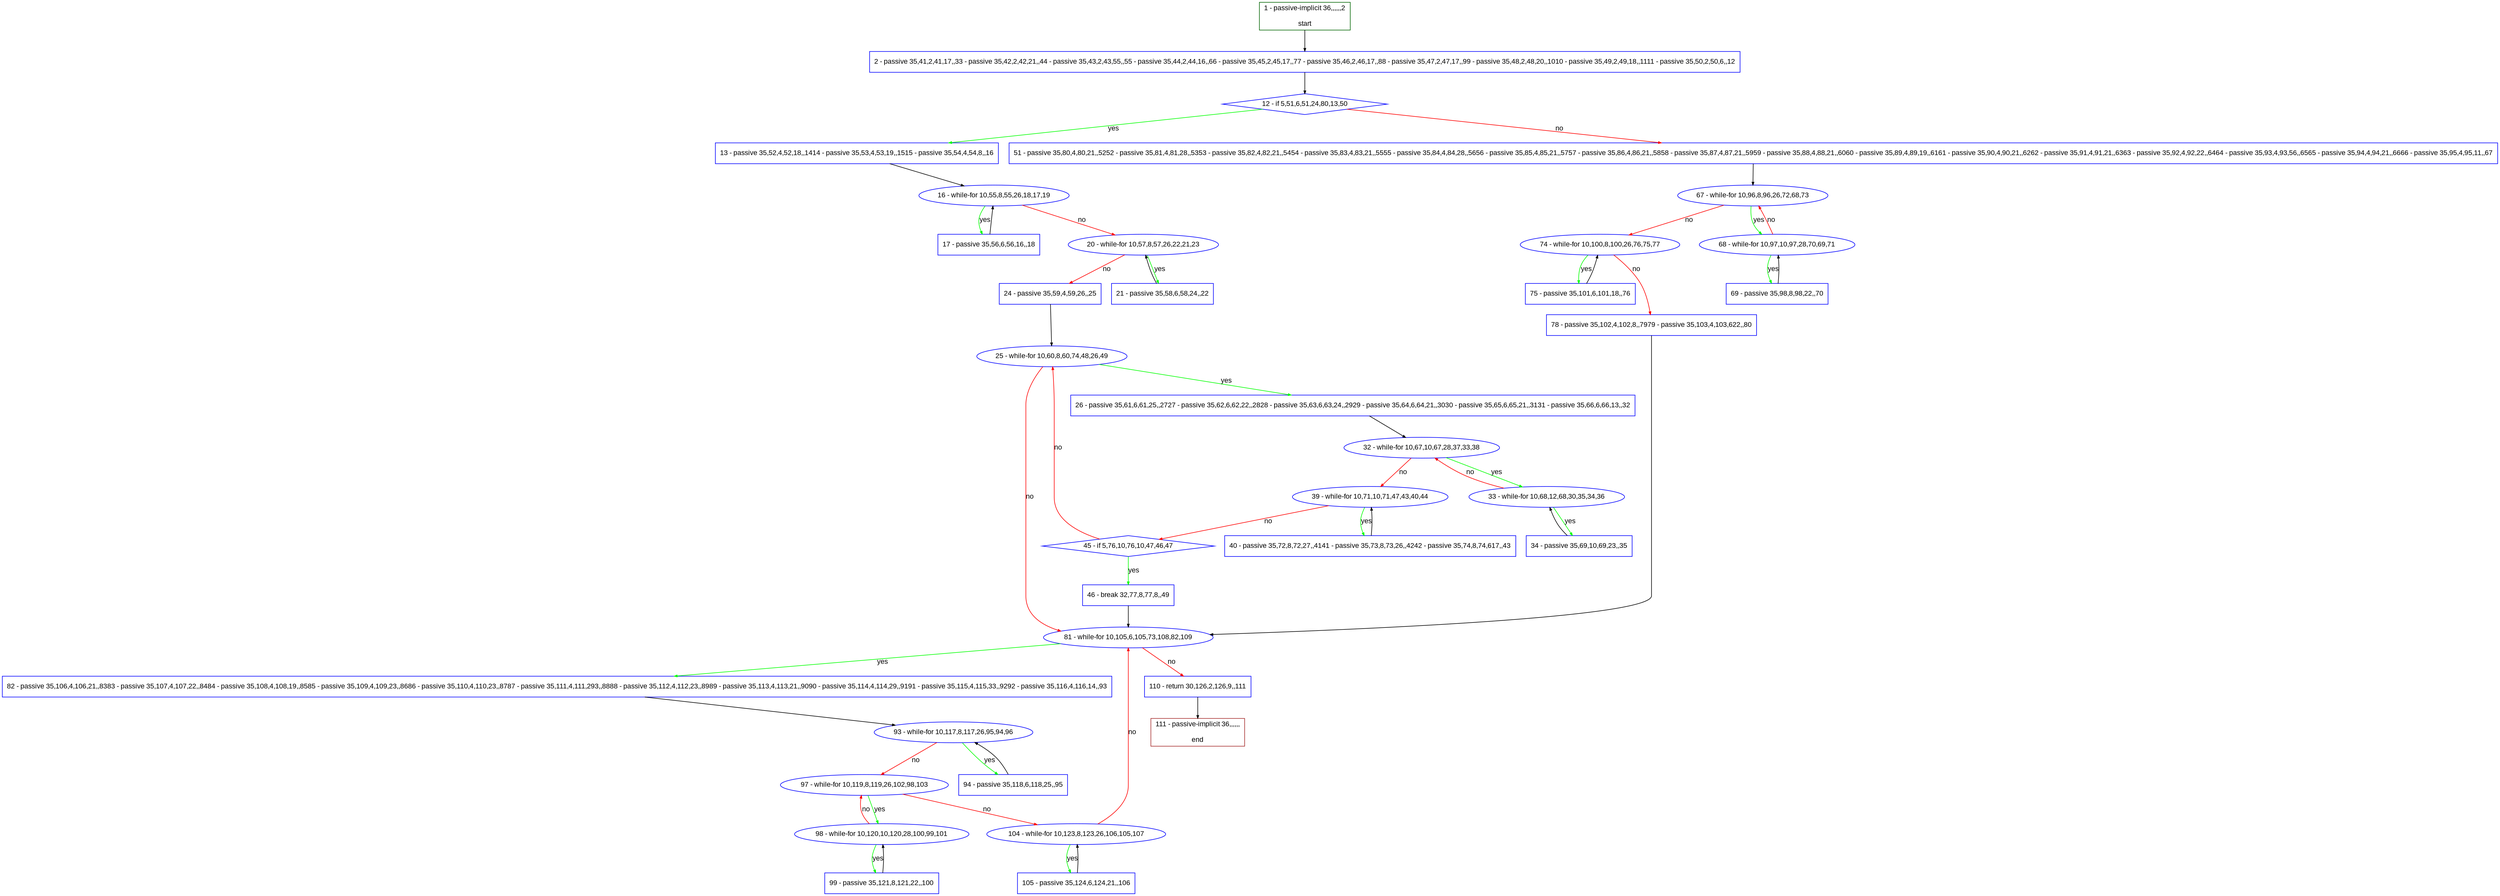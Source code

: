 digraph "" {
  graph [pack="true", label="", fontsize="12", packmode="clust", fontname="Arial", fillcolor="#FFFFCC", bgcolor="white", style="rounded,filled", compound="true"];
  node [node_initialized="no", label="", color="grey", fontsize="12", fillcolor="white", fontname="Arial", style="filled", shape="rectangle", compound="true", fixedsize="false"];
  edge [fontcolor="black", arrowhead="normal", arrowtail="none", arrowsize="0.5", ltail="", label="", color="black", fontsize="12", lhead="", fontname="Arial", dir="forward", compound="true"];
  __N1 [label="2 - passive 35,41,2,41,17,,33 - passive 35,42,2,42,21,,44 - passive 35,43,2,43,55,,55 - passive 35,44,2,44,16,,66 - passive 35,45,2,45,17,,77 - passive 35,46,2,46,17,,88 - passive 35,47,2,47,17,,99 - passive 35,48,2,48,20,,1010 - passive 35,49,2,49,18,,1111 - passive 35,50,2,50,6,,12", color="#0000ff", fillcolor="#ffffff", style="filled", shape="box"];
  __N2 [label="1 - passive-implicit 36,,,,,,2\n\nstart", color="#006400", fillcolor="#ffffff", style="filled", shape="box"];
  __N3 [label="12 - if 5,51,6,51,24,80,13,50", color="#0000ff", fillcolor="#ffffff", style="filled", shape="diamond"];
  __N4 [label="13 - passive 35,52,4,52,18,,1414 - passive 35,53,4,53,19,,1515 - passive 35,54,4,54,8,,16", color="#0000ff", fillcolor="#ffffff", style="filled", shape="box"];
  __N5 [label="51 - passive 35,80,4,80,21,,5252 - passive 35,81,4,81,28,,5353 - passive 35,82,4,82,21,,5454 - passive 35,83,4,83,21,,5555 - passive 35,84,4,84,28,,5656 - passive 35,85,4,85,21,,5757 - passive 35,86,4,86,21,,5858 - passive 35,87,4,87,21,,5959 - passive 35,88,4,88,21,,6060 - passive 35,89,4,89,19,,6161 - passive 35,90,4,90,21,,6262 - passive 35,91,4,91,21,,6363 - passive 35,92,4,92,22,,6464 - passive 35,93,4,93,56,,6565 - passive 35,94,4,94,21,,6666 - passive 35,95,4,95,11,,67", color="#0000ff", fillcolor="#ffffff", style="filled", shape="box"];
  __N6 [label="16 - while-for 10,55,8,55,26,18,17,19", color="#0000ff", fillcolor="#ffffff", style="filled", shape="oval"];
  __N7 [label="17 - passive 35,56,6,56,16,,18", color="#0000ff", fillcolor="#ffffff", style="filled", shape="box"];
  __N8 [label="20 - while-for 10,57,8,57,26,22,21,23", color="#0000ff", fillcolor="#ffffff", style="filled", shape="oval"];
  __N9 [label="21 - passive 35,58,6,58,24,,22", color="#0000ff", fillcolor="#ffffff", style="filled", shape="box"];
  __N10 [label="24 - passive 35,59,4,59,26,,25", color="#0000ff", fillcolor="#ffffff", style="filled", shape="box"];
  __N11 [label="25 - while-for 10,60,8,60,74,48,26,49", color="#0000ff", fillcolor="#ffffff", style="filled", shape="oval"];
  __N12 [label="26 - passive 35,61,6,61,25,,2727 - passive 35,62,6,62,22,,2828 - passive 35,63,6,63,24,,2929 - passive 35,64,6,64,21,,3030 - passive 35,65,6,65,21,,3131 - passive 35,66,6,66,13,,32", color="#0000ff", fillcolor="#ffffff", style="filled", shape="box"];
  __N13 [label="81 - while-for 10,105,6,105,73,108,82,109", color="#0000ff", fillcolor="#ffffff", style="filled", shape="oval"];
  __N14 [label="32 - while-for 10,67,10,67,28,37,33,38", color="#0000ff", fillcolor="#ffffff", style="filled", shape="oval"];
  __N15 [label="33 - while-for 10,68,12,68,30,35,34,36", color="#0000ff", fillcolor="#ffffff", style="filled", shape="oval"];
  __N16 [label="39 - while-for 10,71,10,71,47,43,40,44", color="#0000ff", fillcolor="#ffffff", style="filled", shape="oval"];
  __N17 [label="34 - passive 35,69,10,69,23,,35", color="#0000ff", fillcolor="#ffffff", style="filled", shape="box"];
  __N18 [label="40 - passive 35,72,8,72,27,,4141 - passive 35,73,8,73,26,,4242 - passive 35,74,8,74,617,,43", color="#0000ff", fillcolor="#ffffff", style="filled", shape="box"];
  __N19 [label="45 - if 5,76,10,76,10,47,46,47", color="#0000ff", fillcolor="#ffffff", style="filled", shape="diamond"];
  __N20 [label="46 - break 32,77,8,77,8,,49", color="#0000ff", fillcolor="#ffffff", style="filled", shape="box"];
  __N21 [label="67 - while-for 10,96,8,96,26,72,68,73", color="#0000ff", fillcolor="#ffffff", style="filled", shape="oval"];
  __N22 [label="68 - while-for 10,97,10,97,28,70,69,71", color="#0000ff", fillcolor="#ffffff", style="filled", shape="oval"];
  __N23 [label="74 - while-for 10,100,8,100,26,76,75,77", color="#0000ff", fillcolor="#ffffff", style="filled", shape="oval"];
  __N24 [label="69 - passive 35,98,8,98,22,,70", color="#0000ff", fillcolor="#ffffff", style="filled", shape="box"];
  __N25 [label="75 - passive 35,101,6,101,18,,76", color="#0000ff", fillcolor="#ffffff", style="filled", shape="box"];
  __N26 [label="78 - passive 35,102,4,102,8,,7979 - passive 35,103,4,103,622,,80", color="#0000ff", fillcolor="#ffffff", style="filled", shape="box"];
  __N27 [label="82 - passive 35,106,4,106,21,,8383 - passive 35,107,4,107,22,,8484 - passive 35,108,4,108,19,,8585 - passive 35,109,4,109,23,,8686 - passive 35,110,4,110,23,,8787 - passive 35,111,4,111,293,,8888 - passive 35,112,4,112,23,,8989 - passive 35,113,4,113,21,,9090 - passive 35,114,4,114,29,,9191 - passive 35,115,4,115,33,,9292 - passive 35,116,4,116,14,,93", color="#0000ff", fillcolor="#ffffff", style="filled", shape="box"];
  __N28 [label="110 - return 30,126,2,126,9,,111", color="#0000ff", fillcolor="#ffffff", style="filled", shape="box"];
  __N29 [label="93 - while-for 10,117,8,117,26,95,94,96", color="#0000ff", fillcolor="#ffffff", style="filled", shape="oval"];
  __N30 [label="94 - passive 35,118,6,118,25,,95", color="#0000ff", fillcolor="#ffffff", style="filled", shape="box"];
  __N31 [label="97 - while-for 10,119,8,119,26,102,98,103", color="#0000ff", fillcolor="#ffffff", style="filled", shape="oval"];
  __N32 [label="98 - while-for 10,120,10,120,28,100,99,101", color="#0000ff", fillcolor="#ffffff", style="filled", shape="oval"];
  __N33 [label="104 - while-for 10,123,8,123,26,106,105,107", color="#0000ff", fillcolor="#ffffff", style="filled", shape="oval"];
  __N34 [label="99 - passive 35,121,8,121,22,,100", color="#0000ff", fillcolor="#ffffff", style="filled", shape="box"];
  __N35 [label="105 - passive 35,124,6,124,21,,106", color="#0000ff", fillcolor="#ffffff", style="filled", shape="box"];
  __N36 [label="111 - passive-implicit 36,,,,,,\n\nend", color="#a52a2a", fillcolor="#ffffff", style="filled", shape="box"];
  __N2 -> __N1 [arrowhead="normal", arrowtail="none", color="#000000", label="", dir="forward"];
  __N1 -> __N3 [arrowhead="normal", arrowtail="none", color="#000000", label="", dir="forward"];
  __N3 -> __N4 [arrowhead="normal", arrowtail="none", color="#00ff00", label="yes", dir="forward"];
  __N3 -> __N5 [arrowhead="normal", arrowtail="none", color="#ff0000", label="no", dir="forward"];
  __N4 -> __N6 [arrowhead="normal", arrowtail="none", color="#000000", label="", dir="forward"];
  __N6 -> __N7 [arrowhead="normal", arrowtail="none", color="#00ff00", label="yes", dir="forward"];
  __N7 -> __N6 [arrowhead="normal", arrowtail="none", color="#000000", label="", dir="forward"];
  __N6 -> __N8 [arrowhead="normal", arrowtail="none", color="#ff0000", label="no", dir="forward"];
  __N8 -> __N9 [arrowhead="normal", arrowtail="none", color="#00ff00", label="yes", dir="forward"];
  __N9 -> __N8 [arrowhead="normal", arrowtail="none", color="#000000", label="", dir="forward"];
  __N8 -> __N10 [arrowhead="normal", arrowtail="none", color="#ff0000", label="no", dir="forward"];
  __N10 -> __N11 [arrowhead="normal", arrowtail="none", color="#000000", label="", dir="forward"];
  __N11 -> __N12 [arrowhead="normal", arrowtail="none", color="#00ff00", label="yes", dir="forward"];
  __N11 -> __N13 [arrowhead="normal", arrowtail="none", color="#ff0000", label="no", dir="forward"];
  __N12 -> __N14 [arrowhead="normal", arrowtail="none", color="#000000", label="", dir="forward"];
  __N14 -> __N15 [arrowhead="normal", arrowtail="none", color="#00ff00", label="yes", dir="forward"];
  __N15 -> __N14 [arrowhead="normal", arrowtail="none", color="#ff0000", label="no", dir="forward"];
  __N14 -> __N16 [arrowhead="normal", arrowtail="none", color="#ff0000", label="no", dir="forward"];
  __N15 -> __N17 [arrowhead="normal", arrowtail="none", color="#00ff00", label="yes", dir="forward"];
  __N17 -> __N15 [arrowhead="normal", arrowtail="none", color="#000000", label="", dir="forward"];
  __N16 -> __N18 [arrowhead="normal", arrowtail="none", color="#00ff00", label="yes", dir="forward"];
  __N18 -> __N16 [arrowhead="normal", arrowtail="none", color="#000000", label="", dir="forward"];
  __N16 -> __N19 [arrowhead="normal", arrowtail="none", color="#ff0000", label="no", dir="forward"];
  __N19 -> __N11 [arrowhead="normal", arrowtail="none", color="#ff0000", label="no", dir="forward"];
  __N19 -> __N20 [arrowhead="normal", arrowtail="none", color="#00ff00", label="yes", dir="forward"];
  __N20 -> __N13 [arrowhead="normal", arrowtail="none", color="#000000", label="", dir="forward"];
  __N5 -> __N21 [arrowhead="normal", arrowtail="none", color="#000000", label="", dir="forward"];
  __N21 -> __N22 [arrowhead="normal", arrowtail="none", color="#00ff00", label="yes", dir="forward"];
  __N22 -> __N21 [arrowhead="normal", arrowtail="none", color="#ff0000", label="no", dir="forward"];
  __N21 -> __N23 [arrowhead="normal", arrowtail="none", color="#ff0000", label="no", dir="forward"];
  __N22 -> __N24 [arrowhead="normal", arrowtail="none", color="#00ff00", label="yes", dir="forward"];
  __N24 -> __N22 [arrowhead="normal", arrowtail="none", color="#000000", label="", dir="forward"];
  __N23 -> __N25 [arrowhead="normal", arrowtail="none", color="#00ff00", label="yes", dir="forward"];
  __N25 -> __N23 [arrowhead="normal", arrowtail="none", color="#000000", label="", dir="forward"];
  __N23 -> __N26 [arrowhead="normal", arrowtail="none", color="#ff0000", label="no", dir="forward"];
  __N26 -> __N13 [arrowhead="normal", arrowtail="none", color="#000000", label="", dir="forward"];
  __N13 -> __N27 [arrowhead="normal", arrowtail="none", color="#00ff00", label="yes", dir="forward"];
  __N13 -> __N28 [arrowhead="normal", arrowtail="none", color="#ff0000", label="no", dir="forward"];
  __N27 -> __N29 [arrowhead="normal", arrowtail="none", color="#000000", label="", dir="forward"];
  __N29 -> __N30 [arrowhead="normal", arrowtail="none", color="#00ff00", label="yes", dir="forward"];
  __N30 -> __N29 [arrowhead="normal", arrowtail="none", color="#000000", label="", dir="forward"];
  __N29 -> __N31 [arrowhead="normal", arrowtail="none", color="#ff0000", label="no", dir="forward"];
  __N31 -> __N32 [arrowhead="normal", arrowtail="none", color="#00ff00", label="yes", dir="forward"];
  __N32 -> __N31 [arrowhead="normal", arrowtail="none", color="#ff0000", label="no", dir="forward"];
  __N31 -> __N33 [arrowhead="normal", arrowtail="none", color="#ff0000", label="no", dir="forward"];
  __N32 -> __N34 [arrowhead="normal", arrowtail="none", color="#00ff00", label="yes", dir="forward"];
  __N34 -> __N32 [arrowhead="normal", arrowtail="none", color="#000000", label="", dir="forward"];
  __N33 -> __N13 [arrowhead="normal", arrowtail="none", color="#ff0000", label="no", dir="forward"];
  __N33 -> __N35 [arrowhead="normal", arrowtail="none", color="#00ff00", label="yes", dir="forward"];
  __N35 -> __N33 [arrowhead="normal", arrowtail="none", color="#000000", label="", dir="forward"];
  __N28 -> __N36 [arrowhead="normal", arrowtail="none", color="#000000", label="", dir="forward"];
}
